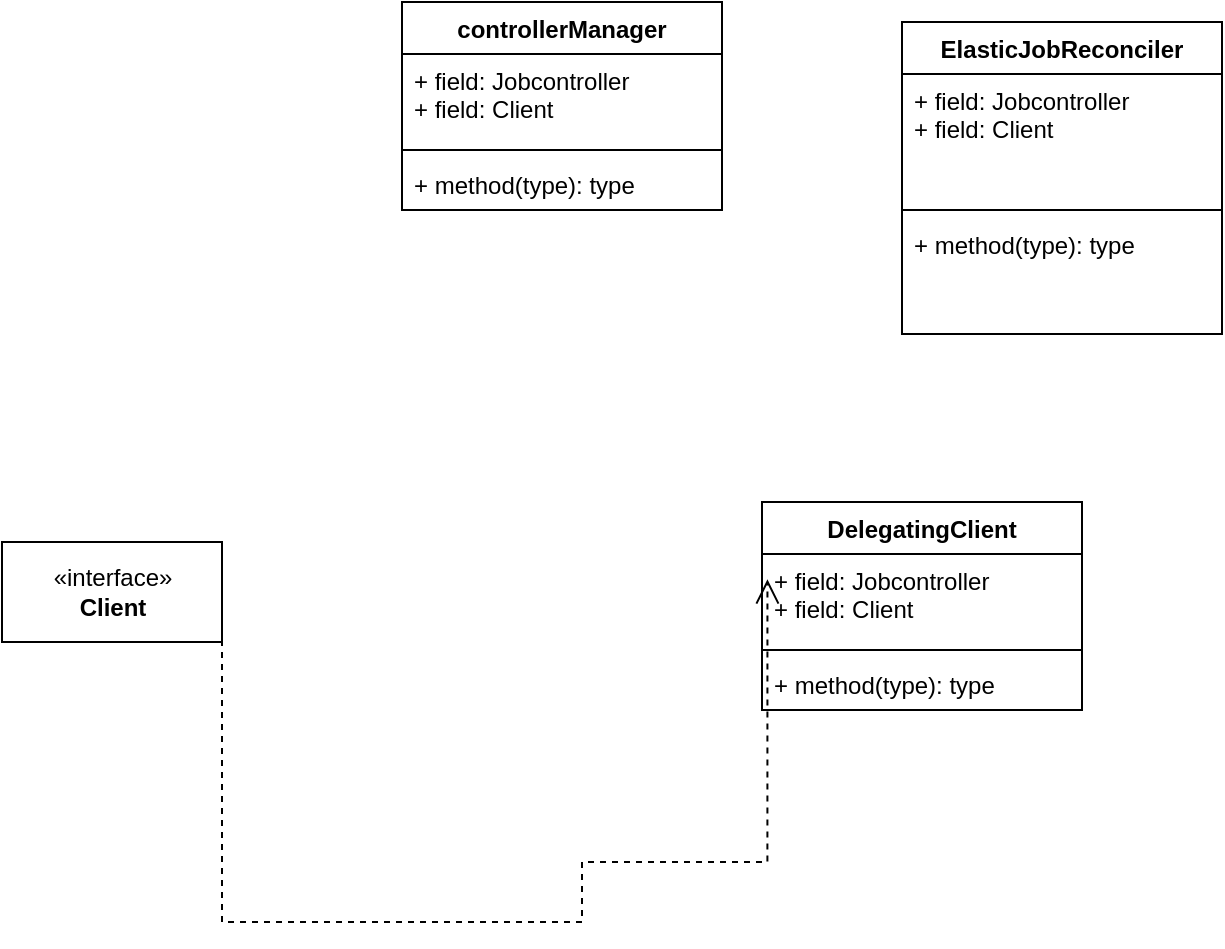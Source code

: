 <mxfile version="15.5.9" type="github">
  <diagram name="Page-1" id="c4acf3e9-155e-7222-9cf6-157b1a14988f">
    <mxGraphModel dx="1326" dy="930" grid="1" gridSize="10" guides="1" tooltips="1" connect="1" arrows="1" fold="1" page="1" pageScale="1" pageWidth="850" pageHeight="1100" background="none" math="0" shadow="0">
      <root>
        <mxCell id="0" />
        <mxCell id="1" parent="0" />
        <mxCell id="MmYiZjUI1B660UlviKAk-2" value="«interface»&lt;br&gt;&lt;b&gt;Client&lt;/b&gt;" style="html=1;" vertex="1" parent="1">
          <mxGeometry x="30" y="300" width="110" height="50" as="geometry" />
        </mxCell>
        <mxCell id="MmYiZjUI1B660UlviKAk-5" value="ElasticJobReconciler" style="swimlane;fontStyle=1;align=center;verticalAlign=top;childLayout=stackLayout;horizontal=1;startSize=26;horizontalStack=0;resizeParent=1;resizeParentMax=0;resizeLast=0;collapsible=1;marginBottom=0;" vertex="1" parent="1">
          <mxGeometry x="480" y="40" width="160" height="156" as="geometry" />
        </mxCell>
        <mxCell id="MmYiZjUI1B660UlviKAk-6" value="+ field: Jobcontroller&#xa;+ field: Client&#xa;&#xa;" style="text;strokeColor=none;fillColor=none;align=left;verticalAlign=top;spacingLeft=4;spacingRight=4;overflow=hidden;rotatable=0;points=[[0,0.5],[1,0.5]];portConstraint=eastwest;" vertex="1" parent="MmYiZjUI1B660UlviKAk-5">
          <mxGeometry y="26" width="160" height="64" as="geometry" />
        </mxCell>
        <mxCell id="MmYiZjUI1B660UlviKAk-7" value="" style="line;strokeWidth=1;fillColor=none;align=left;verticalAlign=middle;spacingTop=-1;spacingLeft=3;spacingRight=3;rotatable=0;labelPosition=right;points=[];portConstraint=eastwest;" vertex="1" parent="MmYiZjUI1B660UlviKAk-5">
          <mxGeometry y="90" width="160" height="8" as="geometry" />
        </mxCell>
        <mxCell id="MmYiZjUI1B660UlviKAk-8" value="+ method(type): type" style="text;strokeColor=none;fillColor=none;align=left;verticalAlign=top;spacingLeft=4;spacingRight=4;overflow=hidden;rotatable=0;points=[[0,0.5],[1,0.5]];portConstraint=eastwest;" vertex="1" parent="MmYiZjUI1B660UlviKAk-5">
          <mxGeometry y="98" width="160" height="58" as="geometry" />
        </mxCell>
        <mxCell id="MmYiZjUI1B660UlviKAk-9" value="controllerManager" style="swimlane;fontStyle=1;align=center;verticalAlign=top;childLayout=stackLayout;horizontal=1;startSize=26;horizontalStack=0;resizeParent=1;resizeParentMax=0;resizeLast=0;collapsible=1;marginBottom=0;" vertex="1" parent="1">
          <mxGeometry x="230" y="30" width="160" height="104" as="geometry" />
        </mxCell>
        <mxCell id="MmYiZjUI1B660UlviKAk-10" value="+ field: Jobcontroller&#xa;+ field: Client" style="text;strokeColor=none;fillColor=none;align=left;verticalAlign=top;spacingLeft=4;spacingRight=4;overflow=hidden;rotatable=0;points=[[0,0.5],[1,0.5]];portConstraint=eastwest;" vertex="1" parent="MmYiZjUI1B660UlviKAk-9">
          <mxGeometry y="26" width="160" height="44" as="geometry" />
        </mxCell>
        <mxCell id="MmYiZjUI1B660UlviKAk-11" value="" style="line;strokeWidth=1;fillColor=none;align=left;verticalAlign=middle;spacingTop=-1;spacingLeft=3;spacingRight=3;rotatable=0;labelPosition=right;points=[];portConstraint=eastwest;" vertex="1" parent="MmYiZjUI1B660UlviKAk-9">
          <mxGeometry y="70" width="160" height="8" as="geometry" />
        </mxCell>
        <mxCell id="MmYiZjUI1B660UlviKAk-12" value="+ method(type): type" style="text;strokeColor=none;fillColor=none;align=left;verticalAlign=top;spacingLeft=4;spacingRight=4;overflow=hidden;rotatable=0;points=[[0,0.5],[1,0.5]];portConstraint=eastwest;" vertex="1" parent="MmYiZjUI1B660UlviKAk-9">
          <mxGeometry y="78" width="160" height="26" as="geometry" />
        </mxCell>
        <mxCell id="MmYiZjUI1B660UlviKAk-15" value="DelegatingClient" style="swimlane;fontStyle=1;align=center;verticalAlign=top;childLayout=stackLayout;horizontal=1;startSize=26;horizontalStack=0;resizeParent=1;resizeParentMax=0;resizeLast=0;collapsible=1;marginBottom=0;" vertex="1" parent="1">
          <mxGeometry x="410" y="280" width="160" height="104" as="geometry" />
        </mxCell>
        <mxCell id="MmYiZjUI1B660UlviKAk-16" value="+ field: Jobcontroller&#xa;+ field: Client" style="text;strokeColor=none;fillColor=none;align=left;verticalAlign=top;spacingLeft=4;spacingRight=4;overflow=hidden;rotatable=0;points=[[0,0.5],[1,0.5]];portConstraint=eastwest;" vertex="1" parent="MmYiZjUI1B660UlviKAk-15">
          <mxGeometry y="26" width="160" height="44" as="geometry" />
        </mxCell>
        <mxCell id="MmYiZjUI1B660UlviKAk-17" value="" style="line;strokeWidth=1;fillColor=none;align=left;verticalAlign=middle;spacingTop=-1;spacingLeft=3;spacingRight=3;rotatable=0;labelPosition=right;points=[];portConstraint=eastwest;" vertex="1" parent="MmYiZjUI1B660UlviKAk-15">
          <mxGeometry y="70" width="160" height="8" as="geometry" />
        </mxCell>
        <mxCell id="MmYiZjUI1B660UlviKAk-18" value="+ method(type): type" style="text;strokeColor=none;fillColor=none;align=left;verticalAlign=top;spacingLeft=4;spacingRight=4;overflow=hidden;rotatable=0;points=[[0,0.5],[1,0.5]];portConstraint=eastwest;" vertex="1" parent="MmYiZjUI1B660UlviKAk-15">
          <mxGeometry y="78" width="160" height="26" as="geometry" />
        </mxCell>
        <mxCell id="MmYiZjUI1B660UlviKAk-21" style="edgeStyle=orthogonalEdgeStyle;rounded=0;html=1;dashed=1;labelBackgroundColor=none;startFill=0;endArrow=open;endFill=0;endSize=10;fontFamily=Verdana;fontSize=10;exitX=1;exitY=0.5;exitDx=0;exitDy=0;entryX=0.017;entryY=0.288;entryDx=0;entryDy=0;entryPerimeter=0;" edge="1" parent="1" source="MmYiZjUI1B660UlviKAk-2" target="MmYiZjUI1B660UlviKAk-16">
          <mxGeometry relative="1" as="geometry">
            <Array as="points">
              <mxPoint x="140" y="490" />
              <mxPoint x="320" y="490" />
              <mxPoint x="320" y="460" />
              <mxPoint x="413" y="460" />
            </Array>
            <mxPoint x="230" y="440" as="sourcePoint" />
            <mxPoint x="380" y="460" as="targetPoint" />
          </mxGeometry>
        </mxCell>
      </root>
    </mxGraphModel>
  </diagram>
</mxfile>
